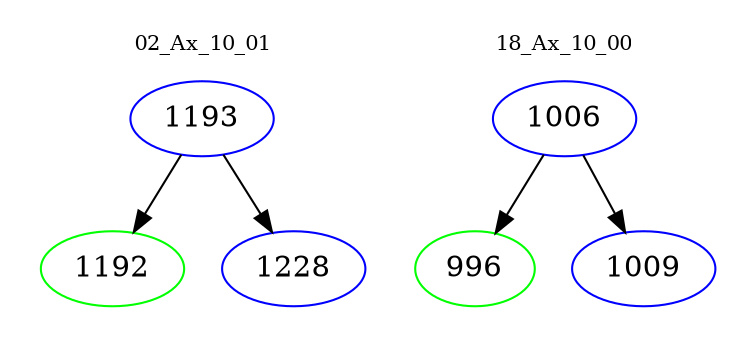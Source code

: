 digraph{
subgraph cluster_0 {
color = white
label = "02_Ax_10_01";
fontsize=10;
T0_1193 [label="1193", color="blue"]
T0_1193 -> T0_1192 [color="black"]
T0_1192 [label="1192", color="green"]
T0_1193 -> T0_1228 [color="black"]
T0_1228 [label="1228", color="blue"]
}
subgraph cluster_1 {
color = white
label = "18_Ax_10_00";
fontsize=10;
T1_1006 [label="1006", color="blue"]
T1_1006 -> T1_996 [color="black"]
T1_996 [label="996", color="green"]
T1_1006 -> T1_1009 [color="black"]
T1_1009 [label="1009", color="blue"]
}
}
